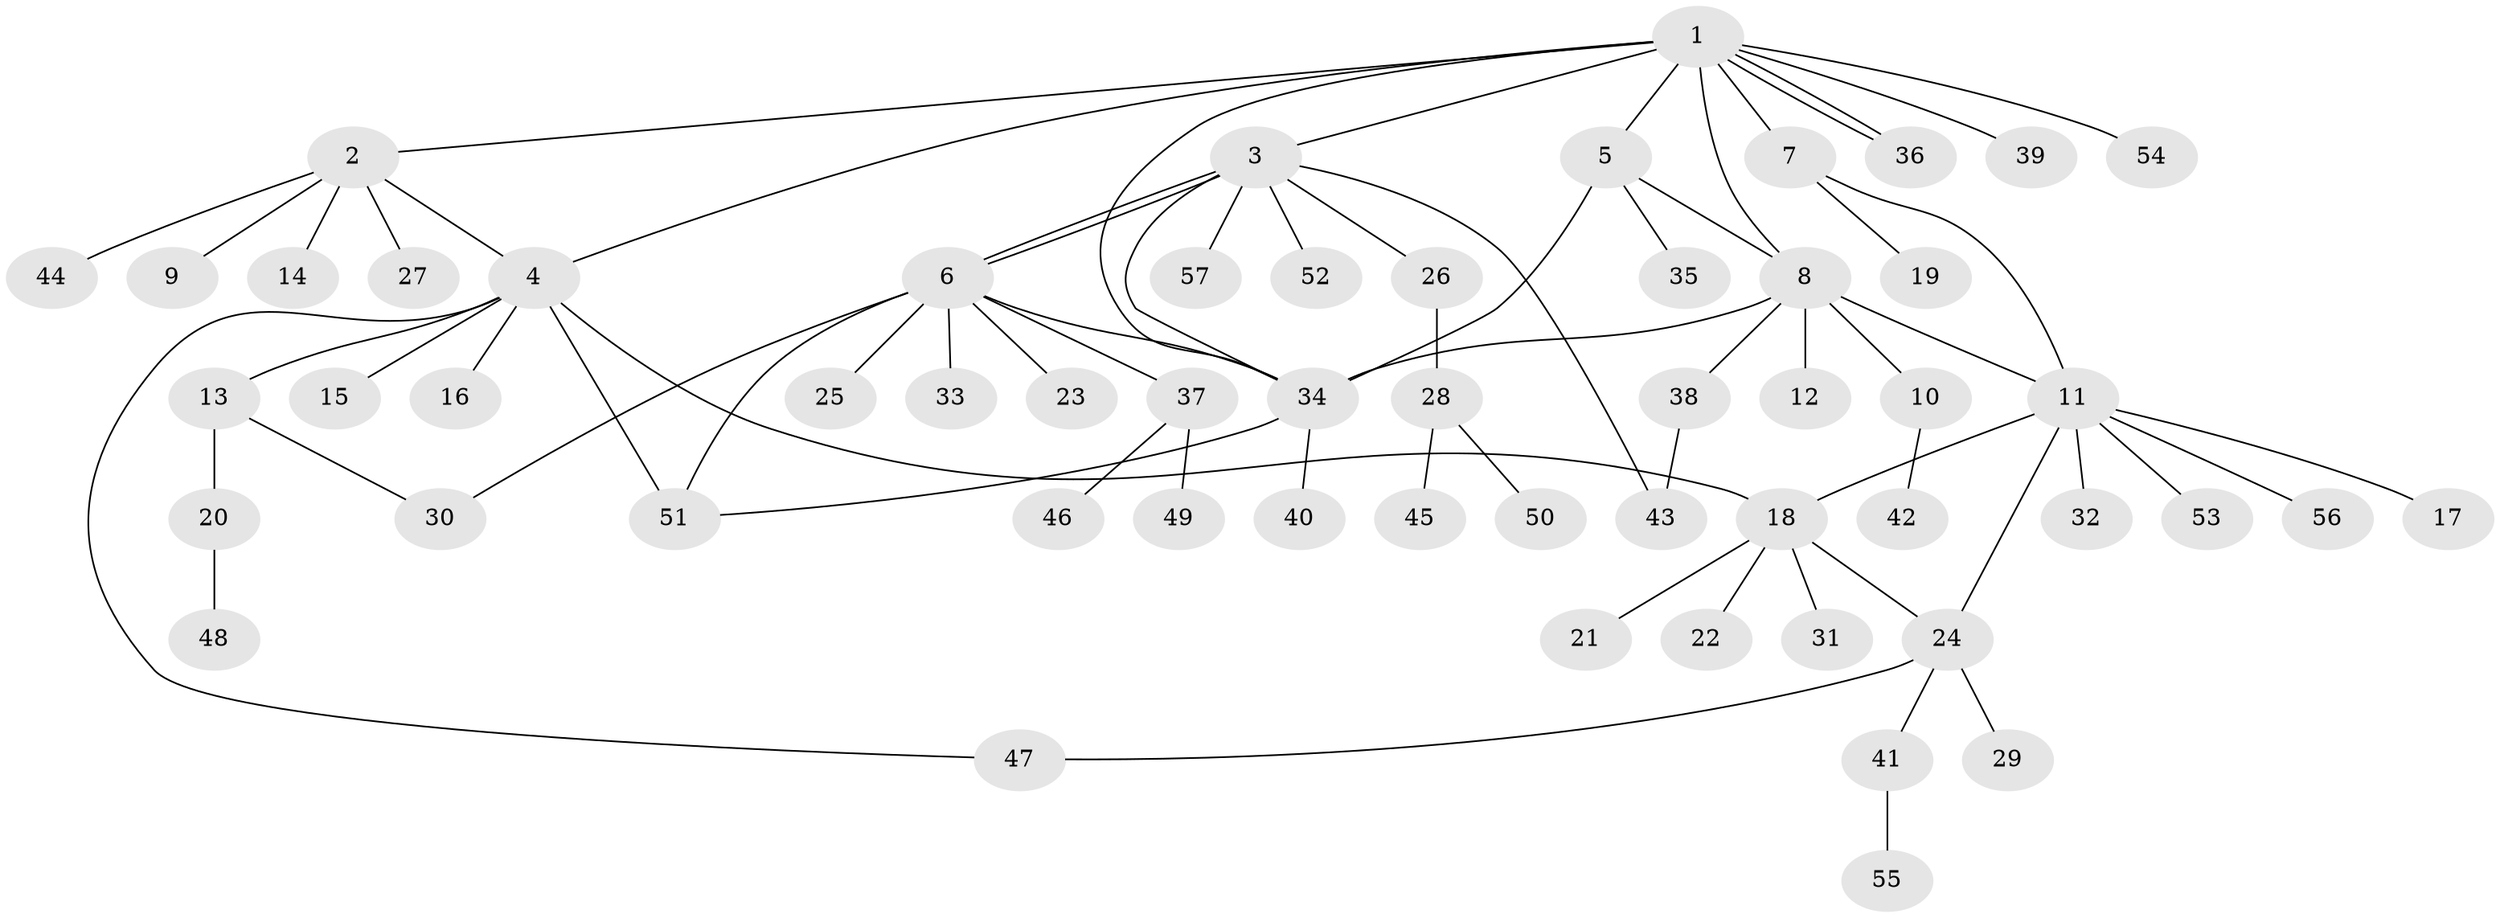 // coarse degree distribution, {8: 0.045454545454545456, 5: 0.022727272727272728, 11: 0.022727272727272728, 7: 0.06818181818181818, 3: 0.045454545454545456, 1: 0.6136363636363636, 4: 0.022727272727272728, 2: 0.13636363636363635, 6: 0.022727272727272728}
// Generated by graph-tools (version 1.1) at 2025/51/02/27/25 19:51:54]
// undirected, 57 vertices, 72 edges
graph export_dot {
graph [start="1"]
  node [color=gray90,style=filled];
  1;
  2;
  3;
  4;
  5;
  6;
  7;
  8;
  9;
  10;
  11;
  12;
  13;
  14;
  15;
  16;
  17;
  18;
  19;
  20;
  21;
  22;
  23;
  24;
  25;
  26;
  27;
  28;
  29;
  30;
  31;
  32;
  33;
  34;
  35;
  36;
  37;
  38;
  39;
  40;
  41;
  42;
  43;
  44;
  45;
  46;
  47;
  48;
  49;
  50;
  51;
  52;
  53;
  54;
  55;
  56;
  57;
  1 -- 2;
  1 -- 3;
  1 -- 4;
  1 -- 5;
  1 -- 7;
  1 -- 8;
  1 -- 34;
  1 -- 36;
  1 -- 36;
  1 -- 39;
  1 -- 54;
  2 -- 4;
  2 -- 9;
  2 -- 14;
  2 -- 27;
  2 -- 44;
  3 -- 6;
  3 -- 6;
  3 -- 26;
  3 -- 34;
  3 -- 43;
  3 -- 52;
  3 -- 57;
  4 -- 13;
  4 -- 15;
  4 -- 16;
  4 -- 18;
  4 -- 47;
  4 -- 51;
  5 -- 8;
  5 -- 34;
  5 -- 35;
  6 -- 23;
  6 -- 25;
  6 -- 30;
  6 -- 33;
  6 -- 34;
  6 -- 37;
  6 -- 51;
  7 -- 11;
  7 -- 19;
  8 -- 10;
  8 -- 11;
  8 -- 12;
  8 -- 34;
  8 -- 38;
  10 -- 42;
  11 -- 17;
  11 -- 18;
  11 -- 24;
  11 -- 32;
  11 -- 53;
  11 -- 56;
  13 -- 20;
  13 -- 30;
  18 -- 21;
  18 -- 22;
  18 -- 24;
  18 -- 31;
  20 -- 48;
  24 -- 29;
  24 -- 41;
  24 -- 47;
  26 -- 28;
  28 -- 45;
  28 -- 50;
  34 -- 40;
  34 -- 51;
  37 -- 46;
  37 -- 49;
  38 -- 43;
  41 -- 55;
}
